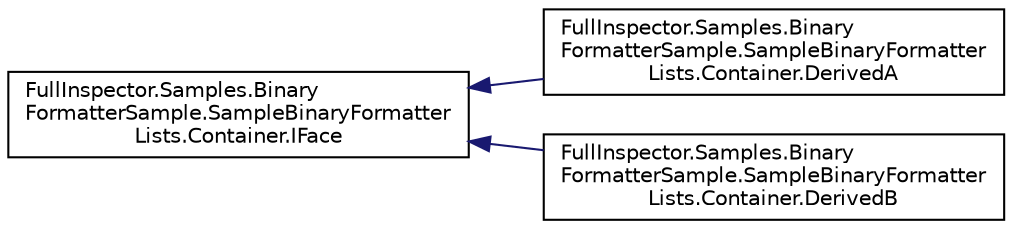 digraph "Graphical Class Hierarchy"
{
  edge [fontname="Helvetica",fontsize="10",labelfontname="Helvetica",labelfontsize="10"];
  node [fontname="Helvetica",fontsize="10",shape=record];
  rankdir="LR";
  Node1 [label="FullInspector.Samples.Binary\lFormatterSample.SampleBinaryFormatter\lLists.Container.IFace",height=0.2,width=0.4,color="black", fillcolor="white", style="filled",URL="$interface_full_inspector_1_1_samples_1_1_binary_formatter_sample_1_1_sample_binary_formatter_lists_1_1_container_1_1_i_face.html"];
  Node1 -> Node2 [dir="back",color="midnightblue",fontsize="10",style="solid",fontname="Helvetica"];
  Node2 [label="FullInspector.Samples.Binary\lFormatterSample.SampleBinaryFormatter\lLists.Container.DerivedA",height=0.2,width=0.4,color="black", fillcolor="white", style="filled",URL="$class_full_inspector_1_1_samples_1_1_binary_formatter_sample_1_1_sample_binary_formatter_lists_1_1_container_1_1_derived_a.html"];
  Node1 -> Node3 [dir="back",color="midnightblue",fontsize="10",style="solid",fontname="Helvetica"];
  Node3 [label="FullInspector.Samples.Binary\lFormatterSample.SampleBinaryFormatter\lLists.Container.DerivedB",height=0.2,width=0.4,color="black", fillcolor="white", style="filled",URL="$class_full_inspector_1_1_samples_1_1_binary_formatter_sample_1_1_sample_binary_formatter_lists_1_1_container_1_1_derived_b.html"];
}
